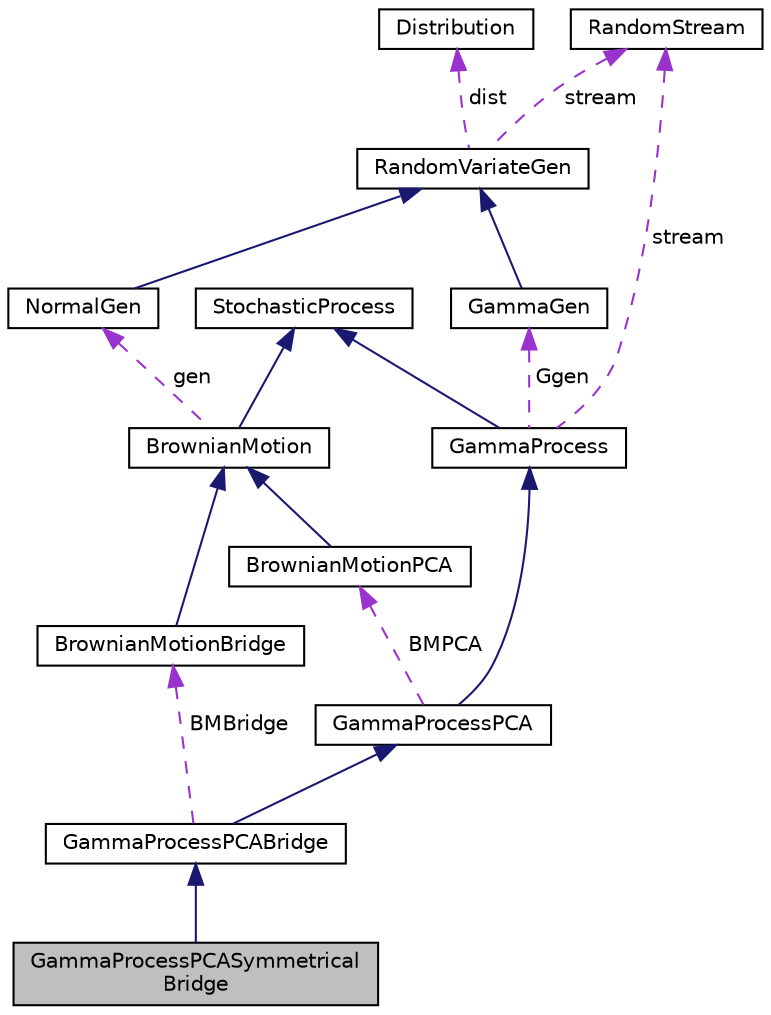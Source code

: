 digraph "GammaProcessPCASymmetricalBridge"
{
 // INTERACTIVE_SVG=YES
  bgcolor="transparent";
  edge [fontname="Helvetica",fontsize="10",labelfontname="Helvetica",labelfontsize="10"];
  node [fontname="Helvetica",fontsize="10",shape=record];
  Node5 [label="GammaProcessPCASymmetrical\lBridge",height=0.2,width=0.4,color="black", fillcolor="grey75", style="filled", fontcolor="black"];
  Node6 -> Node5 [dir="back",color="midnightblue",fontsize="10",style="solid",fontname="Helvetica"];
  Node6 [label="GammaProcessPCABridge",height=0.2,width=0.4,color="black",URL="$df/d78/classumontreal_1_1ssj_1_1stochprocess_1_1GammaProcessPCABridge.html",tooltip="Same as GammaProcessPCA, but the generated uniforms correspond to a bridge transformation of the Brow..."];
  Node7 -> Node6 [dir="back",color="midnightblue",fontsize="10",style="solid",fontname="Helvetica"];
  Node7 [label="GammaProcessPCA",height=0.2,width=0.4,color="black",URL="$d2/dd2/classumontreal_1_1ssj_1_1stochprocess_1_1GammaProcessPCA.html",tooltip="Represents a gamma process sampled using the principal component analysis (PCA). "];
  Node8 -> Node7 [dir="back",color="midnightblue",fontsize="10",style="solid",fontname="Helvetica"];
  Node8 [label="GammaProcess",height=0.2,width=0.4,color="black",URL="$df/dbc/classumontreal_1_1ssj_1_1stochprocess_1_1GammaProcess.html",tooltip="This class represents a gamma process   (page 82)  with mean parameter  and variance parameter ..."];
  Node9 -> Node8 [dir="back",color="midnightblue",fontsize="10",style="solid",fontname="Helvetica"];
  Node9 [label="StochasticProcess",height=0.2,width=0.4,color="black",URL="$d9/d28/classumontreal_1_1ssj_1_1stochprocess_1_1StochasticProcess.html",tooltip="Abstract base class for a stochastic process  sampled (or observed) at a finite number of time points..."];
  Node10 -> Node8 [dir="back",color="darkorchid3",fontsize="10",style="dashed",label=" Ggen" ,fontname="Helvetica"];
  Node10 [label="GammaGen",height=0.2,width=0.4,color="black",URL="$dd/d7c/classumontreal_1_1ssj_1_1randvar_1_1GammaGen.html",tooltip="This class implements random variate generators for the gamma distribution. "];
  Node11 -> Node10 [dir="back",color="midnightblue",fontsize="10",style="solid",fontname="Helvetica"];
  Node11 [label="RandomVariateGen",height=0.2,width=0.4,color="black",URL="$de/de0/classumontreal_1_1ssj_1_1randvar_1_1RandomVariateGen.html",tooltip="This is the base class for all random variate generators over the real line. "];
  Node12 -> Node11 [dir="back",color="darkorchid3",fontsize="10",style="dashed",label=" dist" ,fontname="Helvetica"];
  Node12 [label="Distribution",height=0.2,width=0.4,color="black",URL="$d6/dd2/interfaceumontreal_1_1ssj_1_1probdist_1_1Distribution.html",tooltip="This interface should be implemented by all classes supporting discrete and continuous distributions..."];
  Node13 -> Node11 [dir="back",color="darkorchid3",fontsize="10",style="dashed",label=" stream" ,fontname="Helvetica"];
  Node13 [label="RandomStream",height=0.2,width=0.4,color="black",URL="$d1/d7c/interfaceumontreal_1_1ssj_1_1rng_1_1RandomStream.html",tooltip="This interface defines the basic structures to handle multiple streams of uniform (pseudo)random numb..."];
  Node13 -> Node8 [dir="back",color="darkorchid3",fontsize="10",style="dashed",label=" stream" ,fontname="Helvetica"];
  Node14 -> Node7 [dir="back",color="darkorchid3",fontsize="10",style="dashed",label=" BMPCA" ,fontname="Helvetica"];
  Node14 [label="BrownianMotionPCA",height=0.2,width=0.4,color="black",URL="$db/d0b/classumontreal_1_1ssj_1_1stochprocess_1_1BrownianMotionPCA.html",tooltip="A Brownian motion process  sampled using the principal component decomposition (PCA) ..."];
  Node15 -> Node14 [dir="back",color="midnightblue",fontsize="10",style="solid",fontname="Helvetica"];
  Node15 [label="BrownianMotion",height=0.2,width=0.4,color="black",URL="$d8/ddb/classumontreal_1_1ssj_1_1stochprocess_1_1BrownianMotion.html",tooltip="This class represents a Brownian motion process , sampled at times . "];
  Node9 -> Node15 [dir="back",color="midnightblue",fontsize="10",style="solid",fontname="Helvetica"];
  Node16 -> Node15 [dir="back",color="darkorchid3",fontsize="10",style="dashed",label=" gen" ,fontname="Helvetica"];
  Node16 [label="NormalGen",height=0.2,width=0.4,color="black",URL="$dd/d08/classumontreal_1_1ssj_1_1randvar_1_1NormalGen.html",tooltip="This class implements methods for generating random variates from the normal distribution ..."];
  Node11 -> Node16 [dir="back",color="midnightblue",fontsize="10",style="solid",fontname="Helvetica"];
  Node17 -> Node6 [dir="back",color="darkorchid3",fontsize="10",style="dashed",label=" BMBridge" ,fontname="Helvetica"];
  Node17 [label="BrownianMotionBridge",height=0.2,width=0.4,color="black",URL="$d4/de1/classumontreal_1_1ssj_1_1stochprocess_1_1BrownianMotionBridge.html",tooltip="Represents a Brownian motion process  sampled using the bridge sampling technique (see for example  ..."];
  Node15 -> Node17 [dir="back",color="midnightblue",fontsize="10",style="solid",fontname="Helvetica"];
}
